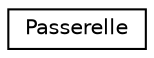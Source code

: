 digraph "Graphical Class Hierarchy"
{
  edge [fontname="Helvetica",fontsize="10",labelfontname="Helvetica",labelfontsize="10"];
  node [fontname="Helvetica",fontsize="10",shape=record];
  rankdir="LR";
  Node1 [label="Passerelle",height=0.2,width=0.4,color="black", fillcolor="white", style="filled",URL="$class_passerelle.html",tooltip="Fait le lien entre le programme est la base de données."];
}
